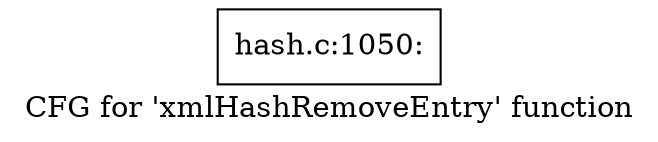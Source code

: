 digraph "CFG for 'xmlHashRemoveEntry' function" {
	label="CFG for 'xmlHashRemoveEntry' function";

	Node0x55c46972abc0 [shape=record,label="{hash.c:1050:}"];
}
